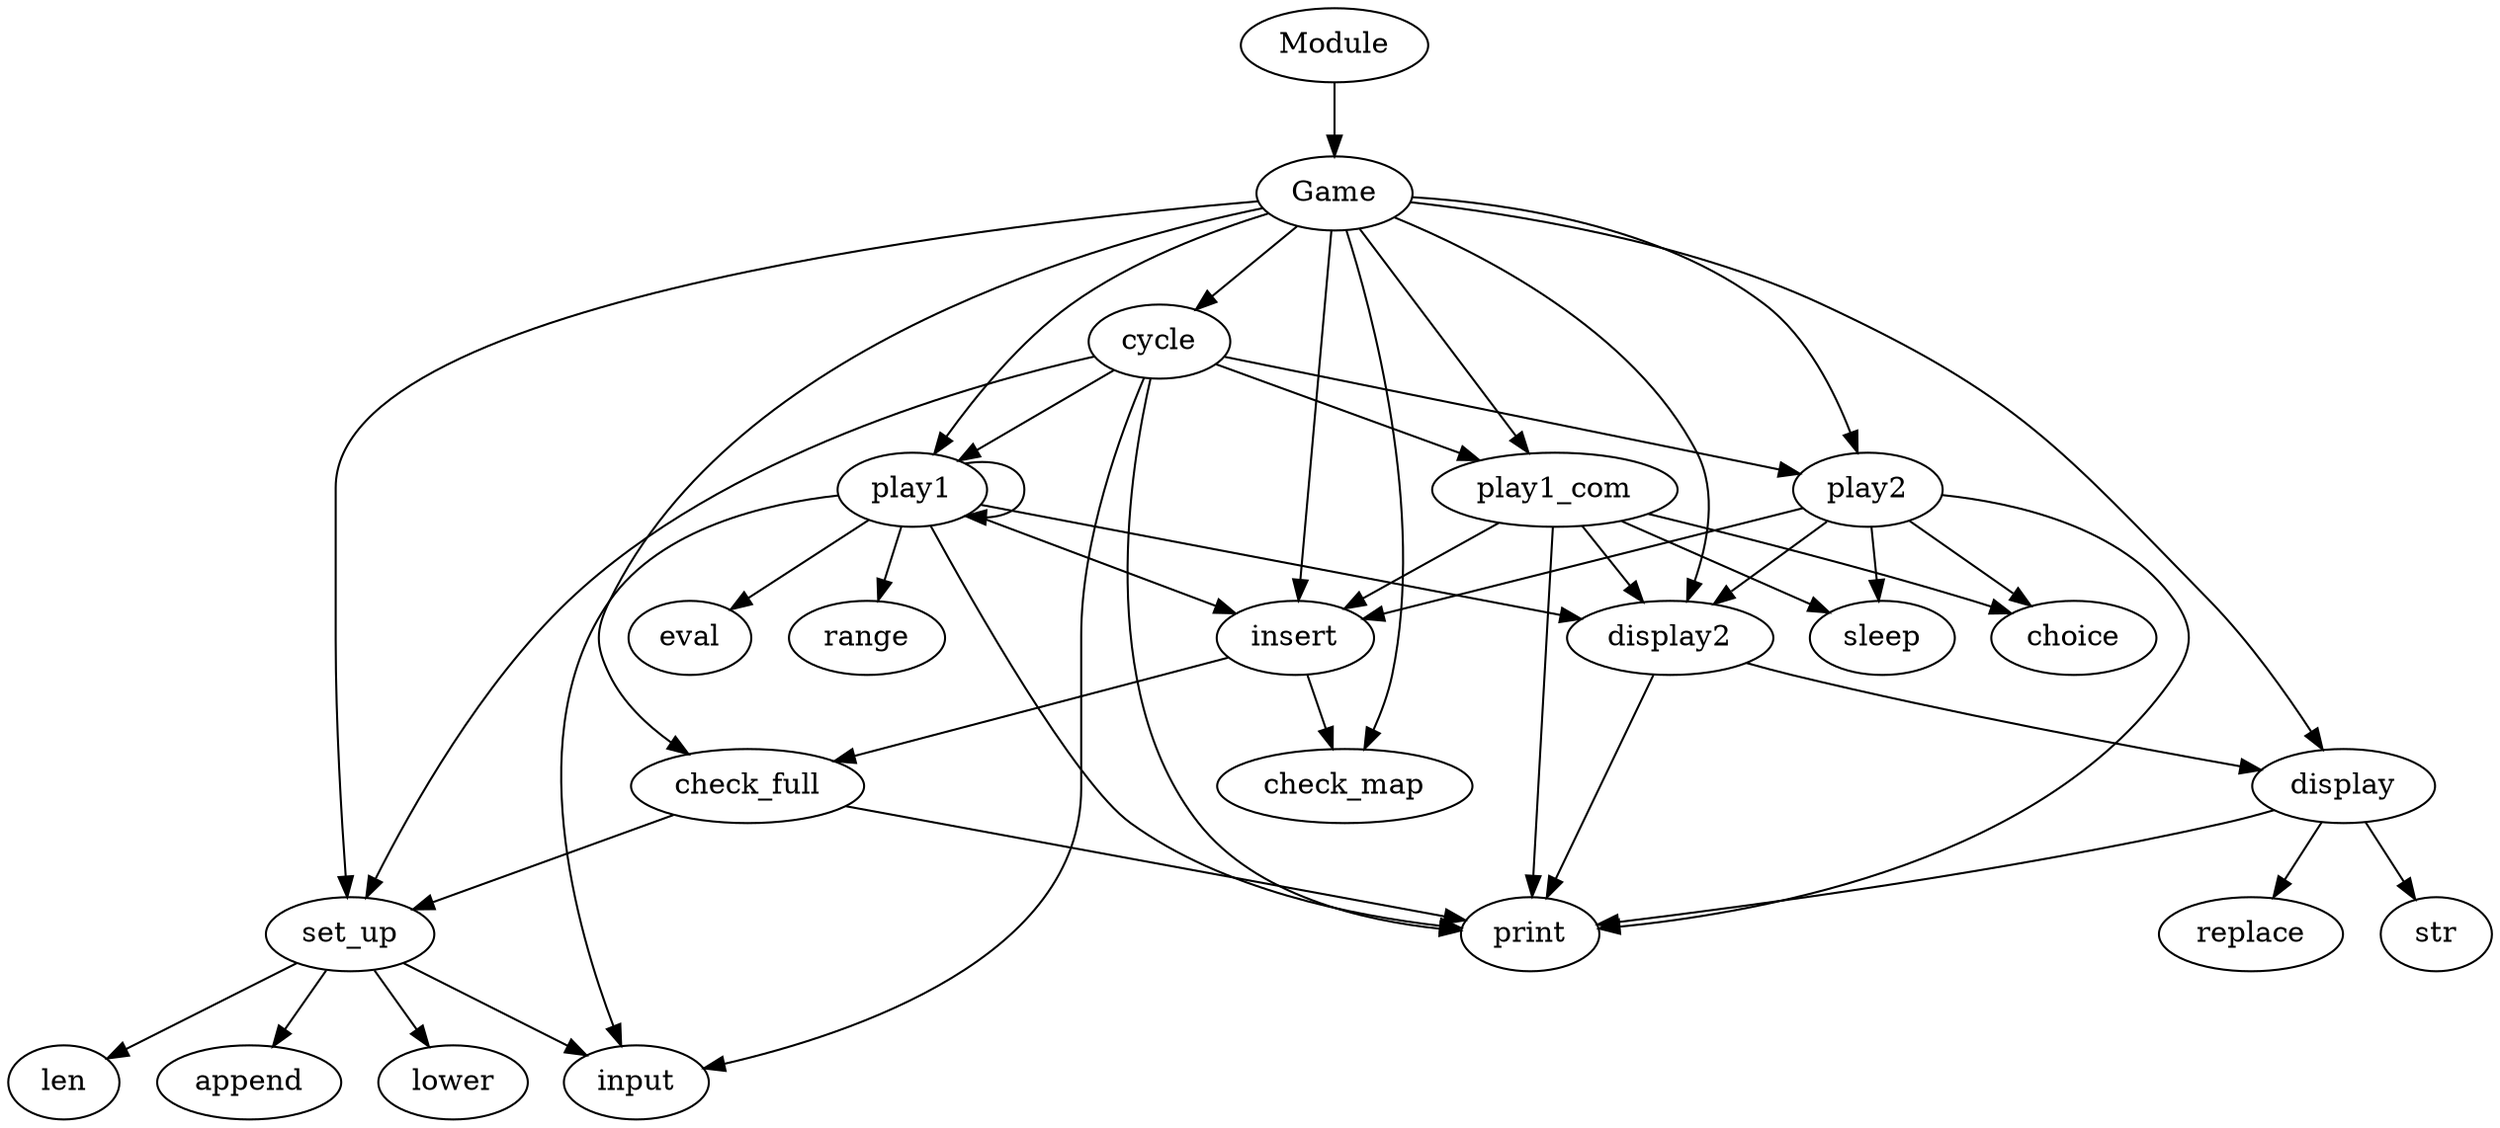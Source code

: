 digraph  {
set_up;
len;
append;
lower;
input;
display;
replace;
str;
print;
display2;
play1;
eval;
range;
insert;
check_full;
check_map;
play1_com;
choice;
sleep;
play2;
cycle;
Module;
Game;
set_up -> len;
set_up -> append;
set_up -> lower;
set_up -> input;
display -> replace;
display -> str;
display -> print;
display2 -> print;
display2 -> display;
play1 -> display2;
play1 -> eval;
play1 -> input;
play1 -> print;
play1 -> play1;
play1 -> range;
play1 -> insert;
insert -> check_full;
insert -> check_map;
check_full -> print;
check_full -> set_up;
play1_com -> choice;
play1_com -> print;
play1_com -> sleep;
play1_com -> display2;
play1_com -> insert;
play2 -> choice;
play2 -> print;
play2 -> sleep;
play2 -> display2;
play2 -> insert;
cycle -> set_up;
cycle -> input;
cycle -> play1_com;
cycle -> play2;
cycle -> play1;
cycle -> print;
Module -> Game;
Game -> set_up;
Game -> display;
Game -> display2;
Game -> play1;
Game -> check_full;
Game -> check_map;
Game -> insert;
Game -> play1_com;
Game -> play2;
Game -> cycle;
}

